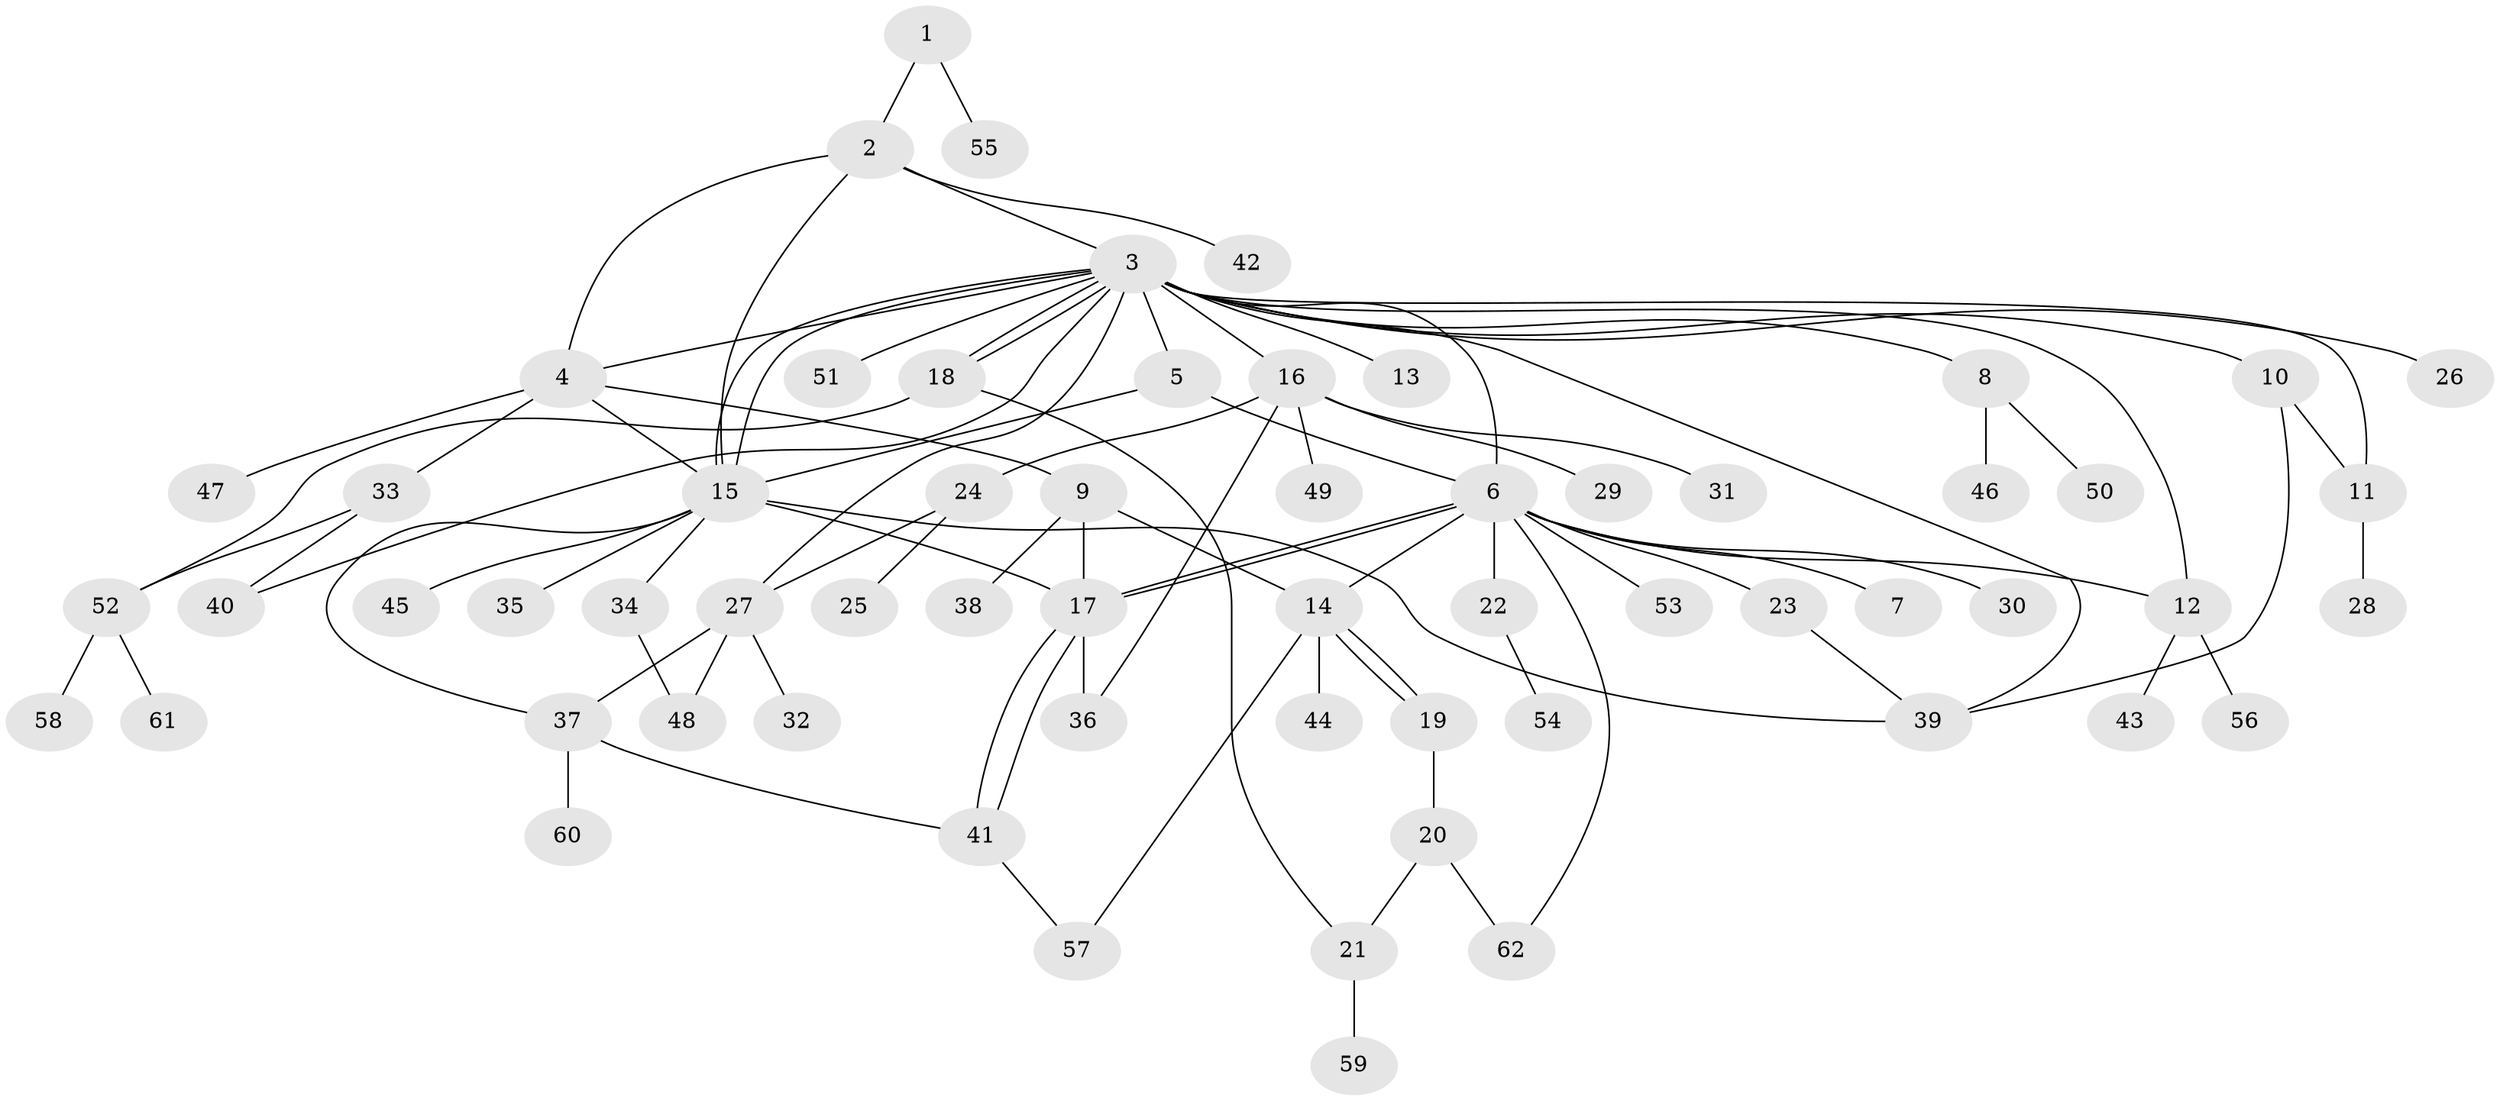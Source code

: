 // coarse degree distribution, {1: 0.46511627906976744, 4: 0.09302325581395349, 17: 0.023255813953488372, 5: 0.06976744186046512, 10: 0.023255813953488372, 14: 0.023255813953488372, 2: 0.16279069767441862, 3: 0.11627906976744186, 7: 0.023255813953488372}
// Generated by graph-tools (version 1.1) at 2025/51/02/27/25 19:51:57]
// undirected, 62 vertices, 89 edges
graph export_dot {
graph [start="1"]
  node [color=gray90,style=filled];
  1;
  2;
  3;
  4;
  5;
  6;
  7;
  8;
  9;
  10;
  11;
  12;
  13;
  14;
  15;
  16;
  17;
  18;
  19;
  20;
  21;
  22;
  23;
  24;
  25;
  26;
  27;
  28;
  29;
  30;
  31;
  32;
  33;
  34;
  35;
  36;
  37;
  38;
  39;
  40;
  41;
  42;
  43;
  44;
  45;
  46;
  47;
  48;
  49;
  50;
  51;
  52;
  53;
  54;
  55;
  56;
  57;
  58;
  59;
  60;
  61;
  62;
  1 -- 2;
  1 -- 55;
  2 -- 3;
  2 -- 4;
  2 -- 15;
  2 -- 42;
  3 -- 4;
  3 -- 5;
  3 -- 6;
  3 -- 8;
  3 -- 10;
  3 -- 11;
  3 -- 12;
  3 -- 13;
  3 -- 15;
  3 -- 15;
  3 -- 16;
  3 -- 18;
  3 -- 18;
  3 -- 26;
  3 -- 27;
  3 -- 39;
  3 -- 40;
  3 -- 51;
  4 -- 9;
  4 -- 15;
  4 -- 33;
  4 -- 47;
  5 -- 6;
  5 -- 15;
  6 -- 7;
  6 -- 12;
  6 -- 14;
  6 -- 17;
  6 -- 17;
  6 -- 22;
  6 -- 23;
  6 -- 30;
  6 -- 53;
  6 -- 62;
  8 -- 46;
  8 -- 50;
  9 -- 14;
  9 -- 17;
  9 -- 38;
  10 -- 11;
  10 -- 39;
  11 -- 28;
  12 -- 43;
  12 -- 56;
  14 -- 19;
  14 -- 19;
  14 -- 44;
  14 -- 57;
  15 -- 17;
  15 -- 34;
  15 -- 35;
  15 -- 37;
  15 -- 39;
  15 -- 45;
  16 -- 24;
  16 -- 29;
  16 -- 31;
  16 -- 36;
  16 -- 49;
  17 -- 36;
  17 -- 41;
  17 -- 41;
  18 -- 21;
  18 -- 52;
  19 -- 20;
  20 -- 21;
  20 -- 62;
  21 -- 59;
  22 -- 54;
  23 -- 39;
  24 -- 25;
  24 -- 27;
  27 -- 32;
  27 -- 37;
  27 -- 48;
  33 -- 40;
  33 -- 52;
  34 -- 48;
  37 -- 41;
  37 -- 60;
  41 -- 57;
  52 -- 58;
  52 -- 61;
}
